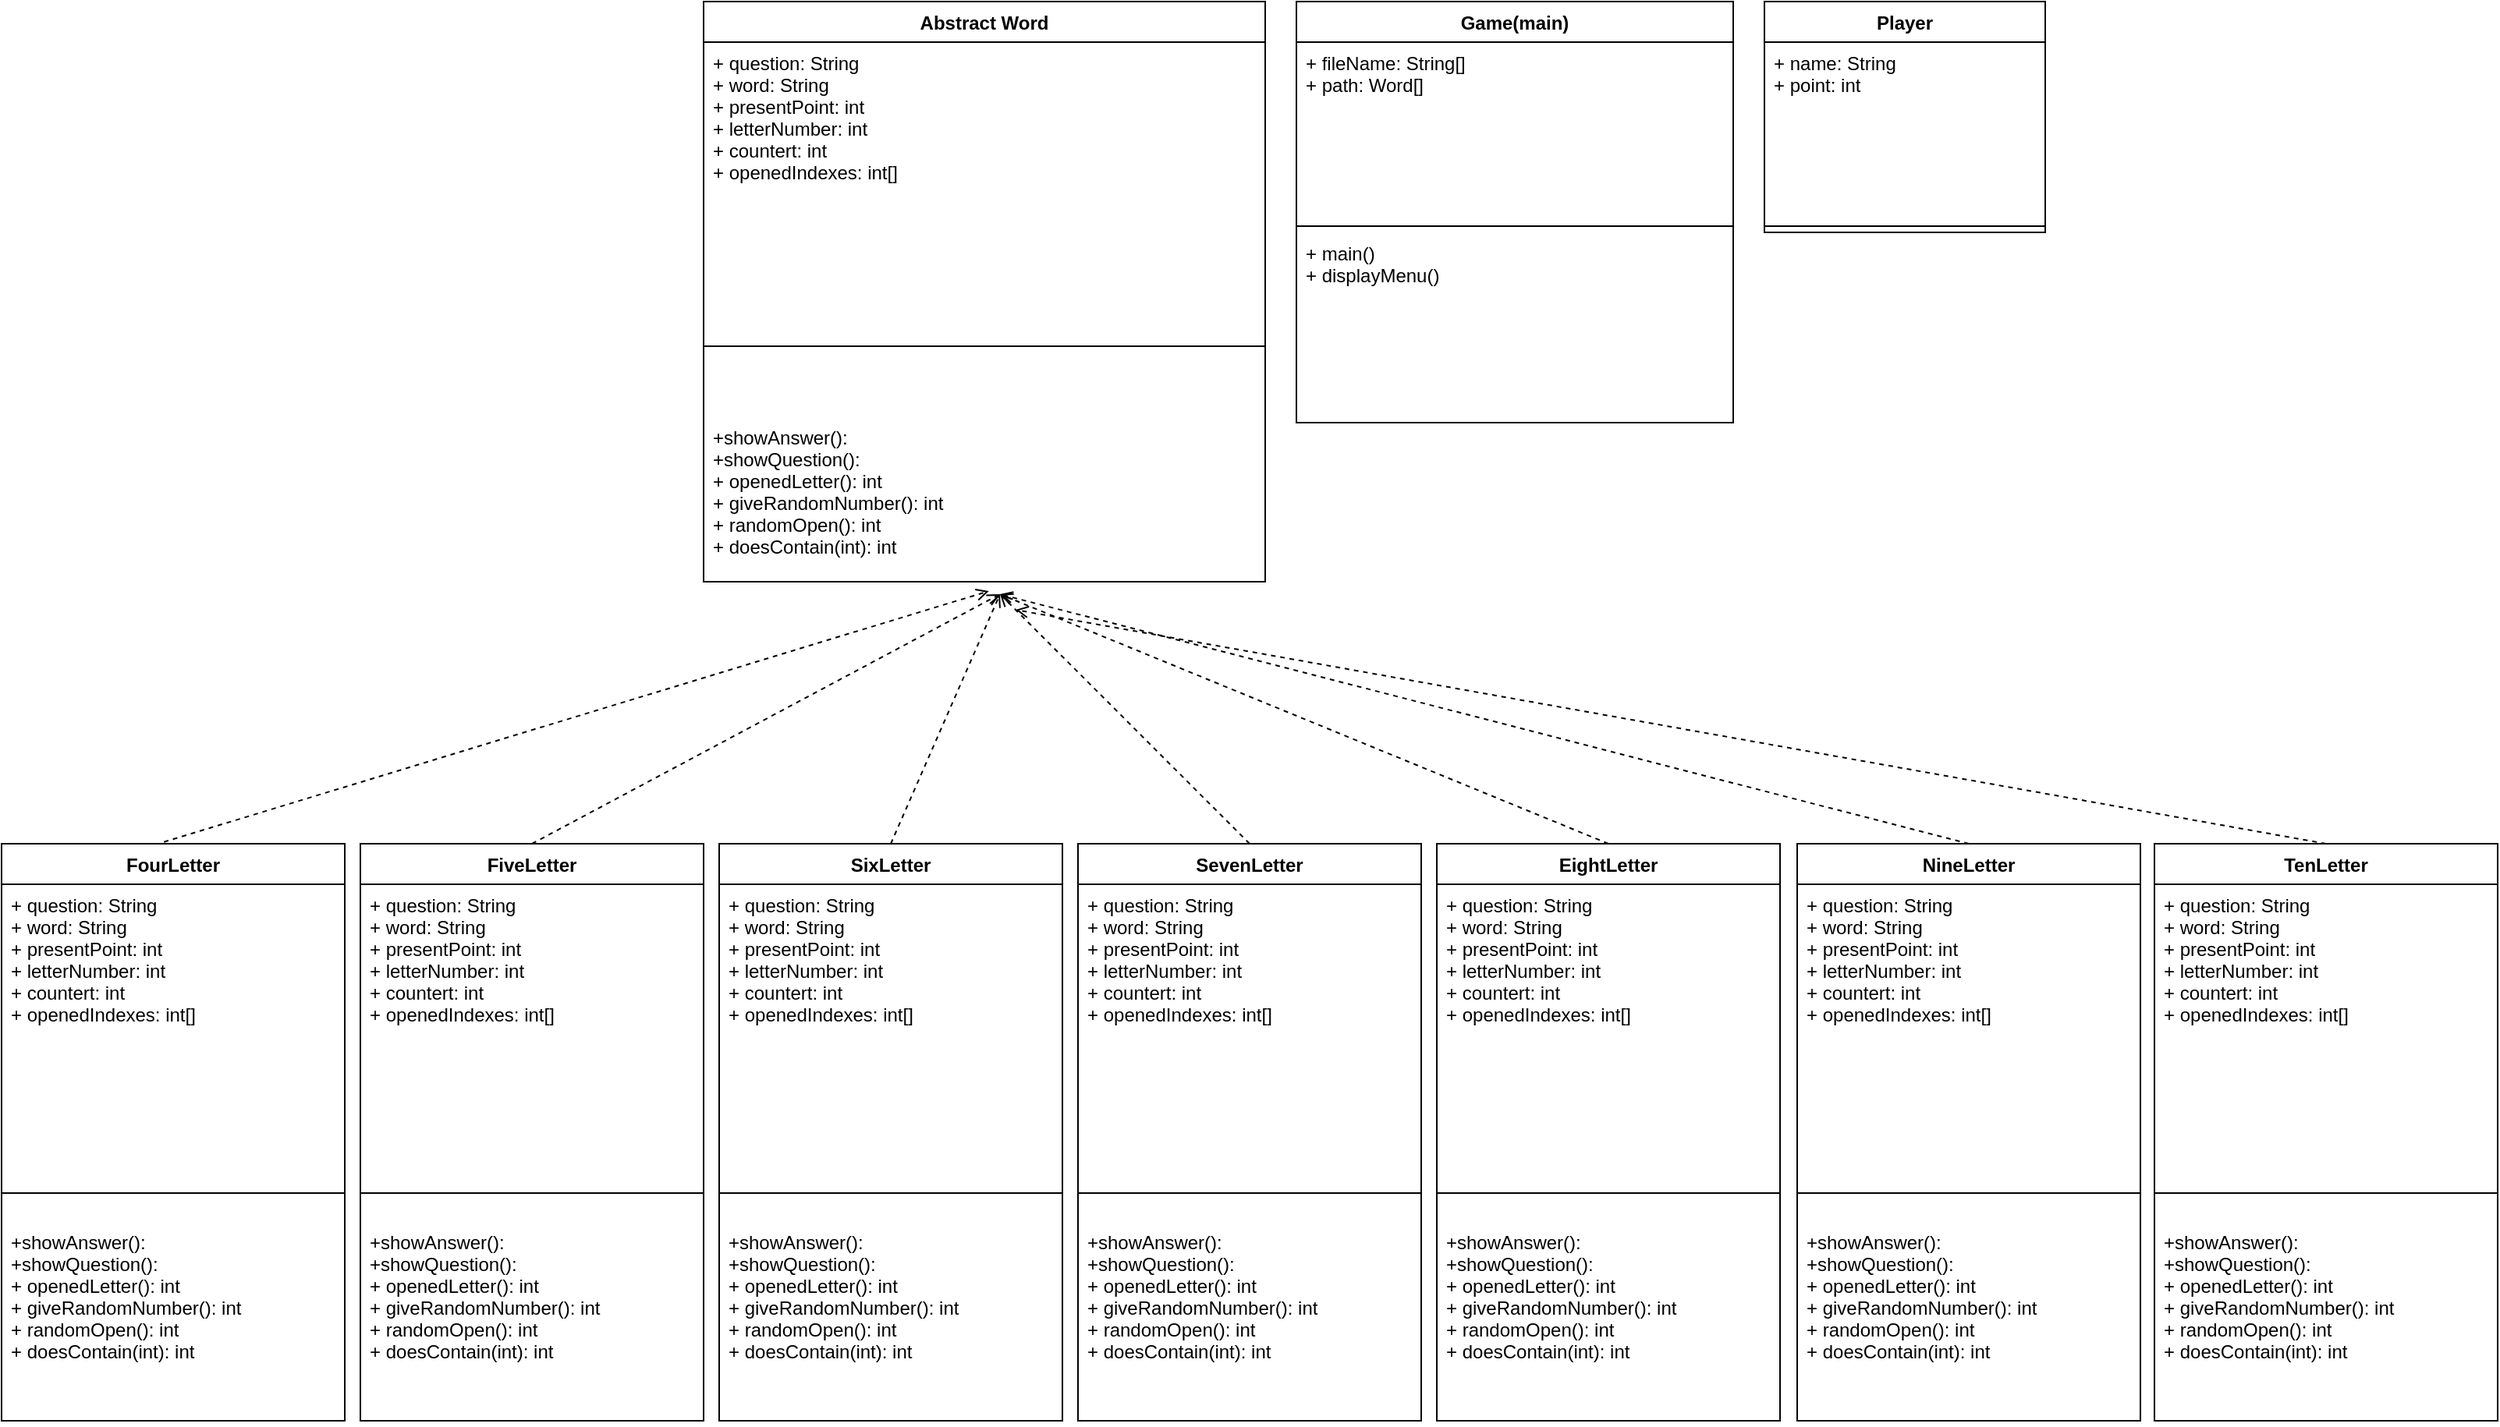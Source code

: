 <mxfile version="20.7.4" type="github">
  <diagram id="G4Ipju4bLF8DtLiGqTVV" name="Sayfa -1">
    <mxGraphModel dx="3299" dy="2375" grid="1" gridSize="10" guides="1" tooltips="1" connect="1" arrows="1" fold="1" page="1" pageScale="1" pageWidth="827" pageHeight="1169" math="0" shadow="0">
      <root>
        <mxCell id="0" />
        <mxCell id="1" parent="0" />
        <mxCell id="iX-OTO_NNu1wzyV2xDbR-11" value="Abstract Word" style="swimlane;fontStyle=1;align=center;verticalAlign=top;childLayout=stackLayout;horizontal=1;startSize=26;horizontalStack=0;resizeParent=1;resizeParentMax=0;resizeLast=0;collapsible=1;marginBottom=0;" parent="1" vertex="1">
          <mxGeometry x="430" y="-70" width="360" height="372" as="geometry">
            <mxRectangle x="100" y="40" width="100" height="30" as="alternateBounds" />
          </mxGeometry>
        </mxCell>
        <mxCell id="iX-OTO_NNu1wzyV2xDbR-12" value="+ question: String&#xa;+ word: String&#xa;+ presentPoint: int&#xa;+ letterNumber: int&#xa;+ countert: int&#xa;+ openedIndexes: int[]&#xa;" style="text;strokeColor=none;fillColor=none;align=left;verticalAlign=top;spacingLeft=4;spacingRight=4;overflow=hidden;rotatable=0;points=[[0,0.5],[1,0.5]];portConstraint=eastwest;" parent="iX-OTO_NNu1wzyV2xDbR-11" vertex="1">
          <mxGeometry y="26" width="360" height="164" as="geometry" />
        </mxCell>
        <mxCell id="iX-OTO_NNu1wzyV2xDbR-13" value="" style="line;strokeWidth=1;fillColor=none;align=left;verticalAlign=middle;spacingTop=-1;spacingLeft=3;spacingRight=3;rotatable=0;labelPosition=right;points=[];portConstraint=eastwest;strokeColor=inherit;" parent="iX-OTO_NNu1wzyV2xDbR-11" vertex="1">
          <mxGeometry y="190" width="360" height="62" as="geometry" />
        </mxCell>
        <mxCell id="iX-OTO_NNu1wzyV2xDbR-14" value="&#xa;+showAnswer():&#xa;+showQuestion():&#xa;+ openedLetter(): int&#xa;+ giveRandomNumber(): int&#xa;+ randomOpen(): int&#xa;+ doesContain(int): int&#xa;" style="text;strokeColor=none;fillColor=none;align=left;verticalAlign=top;spacingLeft=4;spacingRight=4;overflow=hidden;rotatable=0;points=[[0,0.5],[1,0.5]];portConstraint=eastwest;" parent="iX-OTO_NNu1wzyV2xDbR-11" vertex="1">
          <mxGeometry y="252" width="360" height="120" as="geometry" />
        </mxCell>
        <mxCell id="iX-OTO_NNu1wzyV2xDbR-24" value="Game(main)" style="swimlane;fontStyle=1;align=center;verticalAlign=top;childLayout=stackLayout;horizontal=1;startSize=26;horizontalStack=0;resizeParent=1;resizeParentMax=0;resizeLast=0;collapsible=1;marginBottom=0;" parent="1" vertex="1">
          <mxGeometry x="810" y="-70" width="280" height="270" as="geometry">
            <mxRectangle x="230" y="510" width="100" height="30" as="alternateBounds" />
          </mxGeometry>
        </mxCell>
        <mxCell id="iX-OTO_NNu1wzyV2xDbR-25" value="+ fileName: String[]&#xa;+ path: Word[]" style="text;strokeColor=none;fillColor=none;align=left;verticalAlign=top;spacingLeft=4;spacingRight=4;overflow=hidden;rotatable=0;points=[[0,0.5],[1,0.5]];portConstraint=eastwest;" parent="iX-OTO_NNu1wzyV2xDbR-24" vertex="1">
          <mxGeometry y="26" width="280" height="114" as="geometry" />
        </mxCell>
        <mxCell id="iX-OTO_NNu1wzyV2xDbR-26" value="" style="line;strokeWidth=1;fillColor=none;align=left;verticalAlign=middle;spacingTop=-1;spacingLeft=3;spacingRight=3;rotatable=0;labelPosition=right;points=[];portConstraint=eastwest;strokeColor=inherit;" parent="iX-OTO_NNu1wzyV2xDbR-24" vertex="1">
          <mxGeometry y="140" width="280" height="8" as="geometry" />
        </mxCell>
        <mxCell id="iX-OTO_NNu1wzyV2xDbR-27" value="+ main()&#xa;+ displayMenu()" style="text;strokeColor=none;fillColor=none;align=left;verticalAlign=top;spacingLeft=4;spacingRight=4;overflow=hidden;rotatable=0;points=[[0,0.5],[1,0.5]];portConstraint=eastwest;" parent="iX-OTO_NNu1wzyV2xDbR-24" vertex="1">
          <mxGeometry y="148" width="280" height="122" as="geometry" />
        </mxCell>
        <mxCell id="iX-OTO_NNu1wzyV2xDbR-32" value="FourLetter" style="swimlane;fontStyle=1;align=center;verticalAlign=top;childLayout=stackLayout;horizontal=1;startSize=26;horizontalStack=0;resizeParent=1;resizeParentMax=0;resizeLast=0;collapsible=1;marginBottom=0;" parent="1" vertex="1">
          <mxGeometry x="-20" y="470" width="220" height="370" as="geometry">
            <mxRectangle x="230" y="510" width="100" height="30" as="alternateBounds" />
          </mxGeometry>
        </mxCell>
        <mxCell id="iX-OTO_NNu1wzyV2xDbR-33" value="+ question: String&#xa;+ word: String&#xa;+ presentPoint: int&#xa;+ letterNumber: int&#xa;+ countert: int&#xa;+ openedIndexes: int[]&#xa;&#xa;&#xa;" style="text;strokeColor=none;fillColor=none;align=left;verticalAlign=top;spacingLeft=4;spacingRight=4;overflow=hidden;rotatable=0;points=[[0,0.5],[1,0.5]];portConstraint=eastwest;" parent="iX-OTO_NNu1wzyV2xDbR-32" vertex="1">
          <mxGeometry y="26" width="220" height="194" as="geometry" />
        </mxCell>
        <mxCell id="iX-OTO_NNu1wzyV2xDbR-34" value="" style="line;strokeWidth=1;fillColor=none;align=left;verticalAlign=middle;spacingTop=-1;spacingLeft=3;spacingRight=3;rotatable=0;labelPosition=right;points=[];portConstraint=eastwest;strokeColor=inherit;" parent="iX-OTO_NNu1wzyV2xDbR-32" vertex="1">
          <mxGeometry y="220" width="220" height="8" as="geometry" />
        </mxCell>
        <mxCell id="iX-OTO_NNu1wzyV2xDbR-35" value="&#xa;+showAnswer():&#xa;+showQuestion():&#xa;+ openedLetter(): int&#xa;+ giveRandomNumber(): int&#xa;+ randomOpen(): int&#xa;+ doesContain(int): int&#xa;&#xa;&#xa;" style="text;strokeColor=none;fillColor=none;align=left;verticalAlign=top;spacingLeft=4;spacingRight=4;overflow=hidden;rotatable=0;points=[[0,0.5],[1,0.5]];portConstraint=eastwest;" parent="iX-OTO_NNu1wzyV2xDbR-32" vertex="1">
          <mxGeometry y="228" width="220" height="142" as="geometry" />
        </mxCell>
        <mxCell id="iX-OTO_NNu1wzyV2xDbR-36" value="Player" style="swimlane;fontStyle=1;align=center;verticalAlign=top;childLayout=stackLayout;horizontal=1;startSize=26;horizontalStack=0;resizeParent=1;resizeParentMax=0;resizeLast=0;collapsible=1;marginBottom=0;" parent="1" vertex="1">
          <mxGeometry x="1110" y="-70" width="180" height="148" as="geometry">
            <mxRectangle x="230" y="510" width="100" height="30" as="alternateBounds" />
          </mxGeometry>
        </mxCell>
        <mxCell id="iX-OTO_NNu1wzyV2xDbR-37" value="+ name: String&#xa;+ point: int&#xa;&#xa;" style="text;strokeColor=none;fillColor=none;align=left;verticalAlign=top;spacingLeft=4;spacingRight=4;overflow=hidden;rotatable=0;points=[[0,0.5],[1,0.5]];portConstraint=eastwest;" parent="iX-OTO_NNu1wzyV2xDbR-36" vertex="1">
          <mxGeometry y="26" width="180" height="114" as="geometry" />
        </mxCell>
        <mxCell id="iX-OTO_NNu1wzyV2xDbR-38" value="" style="line;strokeWidth=1;fillColor=none;align=left;verticalAlign=middle;spacingTop=-1;spacingLeft=3;spacingRight=3;rotatable=0;labelPosition=right;points=[];portConstraint=eastwest;strokeColor=inherit;" parent="iX-OTO_NNu1wzyV2xDbR-36" vertex="1">
          <mxGeometry y="140" width="180" height="8" as="geometry" />
        </mxCell>
        <mxCell id="9QFWOdV-31TfVL82Q7nz-3" value="" style="html=1;verticalAlign=bottom;labelBackgroundColor=none;endArrow=open;endFill=0;dashed=1;rounded=0;entryX=0.508;entryY=1.05;entryDx=0;entryDy=0;entryPerimeter=0;exitX=0.473;exitY=-0.003;exitDx=0;exitDy=0;exitPerimeter=0;" edge="1" parent="1" source="iX-OTO_NNu1wzyV2xDbR-32" target="iX-OTO_NNu1wzyV2xDbR-14">
          <mxGeometry width="160" relative="1" as="geometry">
            <mxPoint x="120" y="410" as="sourcePoint" />
            <mxPoint x="280" y="410" as="targetPoint" />
          </mxGeometry>
        </mxCell>
        <mxCell id="9QFWOdV-31TfVL82Q7nz-4" value="FiveLetter" style="swimlane;fontStyle=1;align=center;verticalAlign=top;childLayout=stackLayout;horizontal=1;startSize=26;horizontalStack=0;resizeParent=1;resizeParentMax=0;resizeLast=0;collapsible=1;marginBottom=0;" vertex="1" parent="1">
          <mxGeometry x="210" y="470" width="220" height="370" as="geometry">
            <mxRectangle x="230" y="510" width="100" height="30" as="alternateBounds" />
          </mxGeometry>
        </mxCell>
        <mxCell id="9QFWOdV-31TfVL82Q7nz-5" value="+ question: String&#xa;+ word: String&#xa;+ presentPoint: int&#xa;+ letterNumber: int&#xa;+ countert: int&#xa;+ openedIndexes: int[]&#xa;&#xa;&#xa;" style="text;strokeColor=none;fillColor=none;align=left;verticalAlign=top;spacingLeft=4;spacingRight=4;overflow=hidden;rotatable=0;points=[[0,0.5],[1,0.5]];portConstraint=eastwest;" vertex="1" parent="9QFWOdV-31TfVL82Q7nz-4">
          <mxGeometry y="26" width="220" height="194" as="geometry" />
        </mxCell>
        <mxCell id="9QFWOdV-31TfVL82Q7nz-6" value="" style="line;strokeWidth=1;fillColor=none;align=left;verticalAlign=middle;spacingTop=-1;spacingLeft=3;spacingRight=3;rotatable=0;labelPosition=right;points=[];portConstraint=eastwest;strokeColor=inherit;" vertex="1" parent="9QFWOdV-31TfVL82Q7nz-4">
          <mxGeometry y="220" width="220" height="8" as="geometry" />
        </mxCell>
        <mxCell id="9QFWOdV-31TfVL82Q7nz-7" value="&#xa;+showAnswer():&#xa;+showQuestion():&#xa;+ openedLetter(): int&#xa;+ giveRandomNumber(): int&#xa;+ randomOpen(): int&#xa;+ doesContain(int): int&#xa;&#xa;&#xa;" style="text;strokeColor=none;fillColor=none;align=left;verticalAlign=top;spacingLeft=4;spacingRight=4;overflow=hidden;rotatable=0;points=[[0,0.5],[1,0.5]];portConstraint=eastwest;" vertex="1" parent="9QFWOdV-31TfVL82Q7nz-4">
          <mxGeometry y="228" width="220" height="142" as="geometry" />
        </mxCell>
        <mxCell id="9QFWOdV-31TfVL82Q7nz-8" value="SixLetter" style="swimlane;fontStyle=1;align=center;verticalAlign=top;childLayout=stackLayout;horizontal=1;startSize=26;horizontalStack=0;resizeParent=1;resizeParentMax=0;resizeLast=0;collapsible=1;marginBottom=0;" vertex="1" parent="1">
          <mxGeometry x="440" y="470" width="220" height="370" as="geometry">
            <mxRectangle x="230" y="510" width="100" height="30" as="alternateBounds" />
          </mxGeometry>
        </mxCell>
        <mxCell id="9QFWOdV-31TfVL82Q7nz-9" value="+ question: String&#xa;+ word: String&#xa;+ presentPoint: int&#xa;+ letterNumber: int&#xa;+ countert: int&#xa;+ openedIndexes: int[]&#xa;&#xa;&#xa;" style="text;strokeColor=none;fillColor=none;align=left;verticalAlign=top;spacingLeft=4;spacingRight=4;overflow=hidden;rotatable=0;points=[[0,0.5],[1,0.5]];portConstraint=eastwest;" vertex="1" parent="9QFWOdV-31TfVL82Q7nz-8">
          <mxGeometry y="26" width="220" height="194" as="geometry" />
        </mxCell>
        <mxCell id="9QFWOdV-31TfVL82Q7nz-10" value="" style="line;strokeWidth=1;fillColor=none;align=left;verticalAlign=middle;spacingTop=-1;spacingLeft=3;spacingRight=3;rotatable=0;labelPosition=right;points=[];portConstraint=eastwest;strokeColor=inherit;" vertex="1" parent="9QFWOdV-31TfVL82Q7nz-8">
          <mxGeometry y="220" width="220" height="8" as="geometry" />
        </mxCell>
        <mxCell id="9QFWOdV-31TfVL82Q7nz-11" value="&#xa;+showAnswer():&#xa;+showQuestion():&#xa;+ openedLetter(): int&#xa;+ giveRandomNumber(): int&#xa;+ randomOpen(): int&#xa;+ doesContain(int): int&#xa;&#xa;&#xa;" style="text;strokeColor=none;fillColor=none;align=left;verticalAlign=top;spacingLeft=4;spacingRight=4;overflow=hidden;rotatable=0;points=[[0,0.5],[1,0.5]];portConstraint=eastwest;" vertex="1" parent="9QFWOdV-31TfVL82Q7nz-8">
          <mxGeometry y="228" width="220" height="142" as="geometry" />
        </mxCell>
        <mxCell id="9QFWOdV-31TfVL82Q7nz-12" value="SevenLetter" style="swimlane;fontStyle=1;align=center;verticalAlign=top;childLayout=stackLayout;horizontal=1;startSize=26;horizontalStack=0;resizeParent=1;resizeParentMax=0;resizeLast=0;collapsible=1;marginBottom=0;" vertex="1" parent="1">
          <mxGeometry x="670" y="470" width="220" height="370" as="geometry">
            <mxRectangle x="230" y="510" width="100" height="30" as="alternateBounds" />
          </mxGeometry>
        </mxCell>
        <mxCell id="9QFWOdV-31TfVL82Q7nz-32" value="" style="html=1;verticalAlign=bottom;labelBackgroundColor=none;endArrow=open;endFill=0;dashed=1;rounded=0;exitX=0.5;exitY=0;exitDx=0;exitDy=0;" edge="1" parent="9QFWOdV-31TfVL82Q7nz-12" source="9QFWOdV-31TfVL82Q7nz-20">
          <mxGeometry width="160" relative="1" as="geometry">
            <mxPoint x="240" y="-80" as="sourcePoint" />
            <mxPoint x="-50" y="-160" as="targetPoint" />
          </mxGeometry>
        </mxCell>
        <mxCell id="9QFWOdV-31TfVL82Q7nz-13" value="+ question: String&#xa;+ word: String&#xa;+ presentPoint: int&#xa;+ letterNumber: int&#xa;+ countert: int&#xa;+ openedIndexes: int[]&#xa;&#xa;&#xa;" style="text;strokeColor=none;fillColor=none;align=left;verticalAlign=top;spacingLeft=4;spacingRight=4;overflow=hidden;rotatable=0;points=[[0,0.5],[1,0.5]];portConstraint=eastwest;" vertex="1" parent="9QFWOdV-31TfVL82Q7nz-12">
          <mxGeometry y="26" width="220" height="194" as="geometry" />
        </mxCell>
        <mxCell id="9QFWOdV-31TfVL82Q7nz-14" value="" style="line;strokeWidth=1;fillColor=none;align=left;verticalAlign=middle;spacingTop=-1;spacingLeft=3;spacingRight=3;rotatable=0;labelPosition=right;points=[];portConstraint=eastwest;strokeColor=inherit;" vertex="1" parent="9QFWOdV-31TfVL82Q7nz-12">
          <mxGeometry y="220" width="220" height="8" as="geometry" />
        </mxCell>
        <mxCell id="9QFWOdV-31TfVL82Q7nz-15" value="&#xa;+showAnswer():&#xa;+showQuestion():&#xa;+ openedLetter(): int&#xa;+ giveRandomNumber(): int&#xa;+ randomOpen(): int&#xa;+ doesContain(int): int&#xa;&#xa;&#xa;" style="text;strokeColor=none;fillColor=none;align=left;verticalAlign=top;spacingLeft=4;spacingRight=4;overflow=hidden;rotatable=0;points=[[0,0.5],[1,0.5]];portConstraint=eastwest;" vertex="1" parent="9QFWOdV-31TfVL82Q7nz-12">
          <mxGeometry y="228" width="220" height="142" as="geometry" />
        </mxCell>
        <mxCell id="9QFWOdV-31TfVL82Q7nz-16" value="EightLetter" style="swimlane;fontStyle=1;align=center;verticalAlign=top;childLayout=stackLayout;horizontal=1;startSize=26;horizontalStack=0;resizeParent=1;resizeParentMax=0;resizeLast=0;collapsible=1;marginBottom=0;" vertex="1" parent="1">
          <mxGeometry x="900" y="470" width="220" height="370" as="geometry">
            <mxRectangle x="230" y="510" width="100" height="30" as="alternateBounds" />
          </mxGeometry>
        </mxCell>
        <mxCell id="9QFWOdV-31TfVL82Q7nz-17" value="+ question: String&#xa;+ word: String&#xa;+ presentPoint: int&#xa;+ letterNumber: int&#xa;+ countert: int&#xa;+ openedIndexes: int[]&#xa;&#xa;&#xa;" style="text;strokeColor=none;fillColor=none;align=left;verticalAlign=top;spacingLeft=4;spacingRight=4;overflow=hidden;rotatable=0;points=[[0,0.5],[1,0.5]];portConstraint=eastwest;" vertex="1" parent="9QFWOdV-31TfVL82Q7nz-16">
          <mxGeometry y="26" width="220" height="194" as="geometry" />
        </mxCell>
        <mxCell id="9QFWOdV-31TfVL82Q7nz-18" value="" style="line;strokeWidth=1;fillColor=none;align=left;verticalAlign=middle;spacingTop=-1;spacingLeft=3;spacingRight=3;rotatable=0;labelPosition=right;points=[];portConstraint=eastwest;strokeColor=inherit;" vertex="1" parent="9QFWOdV-31TfVL82Q7nz-16">
          <mxGeometry y="220" width="220" height="8" as="geometry" />
        </mxCell>
        <mxCell id="9QFWOdV-31TfVL82Q7nz-19" value="&#xa;+showAnswer():&#xa;+showQuestion():&#xa;+ openedLetter(): int&#xa;+ giveRandomNumber(): int&#xa;+ randomOpen(): int&#xa;+ doesContain(int): int&#xa;&#xa;&#xa;" style="text;strokeColor=none;fillColor=none;align=left;verticalAlign=top;spacingLeft=4;spacingRight=4;overflow=hidden;rotatable=0;points=[[0,0.5],[1,0.5]];portConstraint=eastwest;" vertex="1" parent="9QFWOdV-31TfVL82Q7nz-16">
          <mxGeometry y="228" width="220" height="142" as="geometry" />
        </mxCell>
        <mxCell id="9QFWOdV-31TfVL82Q7nz-20" value="NineLetter" style="swimlane;fontStyle=1;align=center;verticalAlign=top;childLayout=stackLayout;horizontal=1;startSize=26;horizontalStack=0;resizeParent=1;resizeParentMax=0;resizeLast=0;collapsible=1;marginBottom=0;" vertex="1" parent="1">
          <mxGeometry x="1131" y="470" width="220" height="370" as="geometry">
            <mxRectangle x="230" y="510" width="100" height="30" as="alternateBounds" />
          </mxGeometry>
        </mxCell>
        <mxCell id="9QFWOdV-31TfVL82Q7nz-21" value="+ question: String&#xa;+ word: String&#xa;+ presentPoint: int&#xa;+ letterNumber: int&#xa;+ countert: int&#xa;+ openedIndexes: int[]&#xa;&#xa;&#xa;" style="text;strokeColor=none;fillColor=none;align=left;verticalAlign=top;spacingLeft=4;spacingRight=4;overflow=hidden;rotatable=0;points=[[0,0.5],[1,0.5]];portConstraint=eastwest;" vertex="1" parent="9QFWOdV-31TfVL82Q7nz-20">
          <mxGeometry y="26" width="220" height="194" as="geometry" />
        </mxCell>
        <mxCell id="9QFWOdV-31TfVL82Q7nz-22" value="" style="line;strokeWidth=1;fillColor=none;align=left;verticalAlign=middle;spacingTop=-1;spacingLeft=3;spacingRight=3;rotatable=0;labelPosition=right;points=[];portConstraint=eastwest;strokeColor=inherit;" vertex="1" parent="9QFWOdV-31TfVL82Q7nz-20">
          <mxGeometry y="220" width="220" height="8" as="geometry" />
        </mxCell>
        <mxCell id="9QFWOdV-31TfVL82Q7nz-23" value="&#xa;+showAnswer():&#xa;+showQuestion():&#xa;+ openedLetter(): int&#xa;+ giveRandomNumber(): int&#xa;+ randomOpen(): int&#xa;+ doesContain(int): int&#xa;&#xa;&#xa;" style="text;strokeColor=none;fillColor=none;align=left;verticalAlign=top;spacingLeft=4;spacingRight=4;overflow=hidden;rotatable=0;points=[[0,0.5],[1,0.5]];portConstraint=eastwest;" vertex="1" parent="9QFWOdV-31TfVL82Q7nz-20">
          <mxGeometry y="228" width="220" height="142" as="geometry" />
        </mxCell>
        <mxCell id="9QFWOdV-31TfVL82Q7nz-24" value="TenLetter" style="swimlane;fontStyle=1;align=center;verticalAlign=top;childLayout=stackLayout;horizontal=1;startSize=26;horizontalStack=0;resizeParent=1;resizeParentMax=0;resizeLast=0;collapsible=1;marginBottom=0;" vertex="1" parent="1">
          <mxGeometry x="1360" y="470" width="220" height="370" as="geometry">
            <mxRectangle x="230" y="510" width="100" height="30" as="alternateBounds" />
          </mxGeometry>
        </mxCell>
        <mxCell id="9QFWOdV-31TfVL82Q7nz-25" value="+ question: String&#xa;+ word: String&#xa;+ presentPoint: int&#xa;+ letterNumber: int&#xa;+ countert: int&#xa;+ openedIndexes: int[]&#xa;&#xa;&#xa;" style="text;strokeColor=none;fillColor=none;align=left;verticalAlign=top;spacingLeft=4;spacingRight=4;overflow=hidden;rotatable=0;points=[[0,0.5],[1,0.5]];portConstraint=eastwest;" vertex="1" parent="9QFWOdV-31TfVL82Q7nz-24">
          <mxGeometry y="26" width="220" height="194" as="geometry" />
        </mxCell>
        <mxCell id="9QFWOdV-31TfVL82Q7nz-26" value="" style="line;strokeWidth=1;fillColor=none;align=left;verticalAlign=middle;spacingTop=-1;spacingLeft=3;spacingRight=3;rotatable=0;labelPosition=right;points=[];portConstraint=eastwest;strokeColor=inherit;" vertex="1" parent="9QFWOdV-31TfVL82Q7nz-24">
          <mxGeometry y="220" width="220" height="8" as="geometry" />
        </mxCell>
        <mxCell id="9QFWOdV-31TfVL82Q7nz-27" value="&#xa;+showAnswer():&#xa;+showQuestion():&#xa;+ openedLetter(): int&#xa;+ giveRandomNumber(): int&#xa;+ randomOpen(): int&#xa;+ doesContain(int): int&#xa;&#xa;&#xa;" style="text;strokeColor=none;fillColor=none;align=left;verticalAlign=top;spacingLeft=4;spacingRight=4;overflow=hidden;rotatable=0;points=[[0,0.5],[1,0.5]];portConstraint=eastwest;" vertex="1" parent="9QFWOdV-31TfVL82Q7nz-24">
          <mxGeometry y="228" width="220" height="142" as="geometry" />
        </mxCell>
        <mxCell id="9QFWOdV-31TfVL82Q7nz-28" value="" style="html=1;verticalAlign=bottom;labelBackgroundColor=none;endArrow=open;endFill=0;dashed=1;rounded=0;exitX=0.5;exitY=0;exitDx=0;exitDy=0;" edge="1" parent="1" source="9QFWOdV-31TfVL82Q7nz-4">
          <mxGeometry width="160" relative="1" as="geometry">
            <mxPoint x="141.18" y="510.89" as="sourcePoint" />
            <mxPoint x="620" y="310" as="targetPoint" />
          </mxGeometry>
        </mxCell>
        <mxCell id="9QFWOdV-31TfVL82Q7nz-29" value="" style="html=1;verticalAlign=bottom;labelBackgroundColor=none;endArrow=open;endFill=0;dashed=1;rounded=0;exitX=0.5;exitY=0;exitDx=0;exitDy=0;" edge="1" parent="1" source="9QFWOdV-31TfVL82Q7nz-12">
          <mxGeometry width="160" relative="1" as="geometry">
            <mxPoint x="270.0" y="540.89" as="sourcePoint" />
            <mxPoint x="620" y="310" as="targetPoint" />
          </mxGeometry>
        </mxCell>
        <mxCell id="9QFWOdV-31TfVL82Q7nz-30" value="" style="html=1;verticalAlign=bottom;labelBackgroundColor=none;endArrow=open;endFill=0;dashed=1;rounded=0;exitX=0.5;exitY=0;exitDx=0;exitDy=0;" edge="1" parent="1" source="9QFWOdV-31TfVL82Q7nz-8">
          <mxGeometry width="160" relative="1" as="geometry">
            <mxPoint x="285.59" y="540.89" as="sourcePoint" />
            <mxPoint x="620" y="310" as="targetPoint" />
          </mxGeometry>
        </mxCell>
        <mxCell id="9QFWOdV-31TfVL82Q7nz-31" value="" style="html=1;verticalAlign=bottom;labelBackgroundColor=none;endArrow=open;endFill=0;dashed=1;rounded=0;exitX=0.5;exitY=0;exitDx=0;exitDy=0;" edge="1" parent="1" source="9QFWOdV-31TfVL82Q7nz-16">
          <mxGeometry width="160" relative="1" as="geometry">
            <mxPoint x="920" y="440" as="sourcePoint" />
            <mxPoint x="620" y="310" as="targetPoint" />
          </mxGeometry>
        </mxCell>
        <mxCell id="9QFWOdV-31TfVL82Q7nz-33" value="" style="html=1;verticalAlign=bottom;labelBackgroundColor=none;endArrow=open;endFill=0;dashed=1;rounded=0;exitX=0.5;exitY=0;exitDx=0;exitDy=0;" edge="1" parent="1" source="9QFWOdV-31TfVL82Q7nz-24">
          <mxGeometry width="160" relative="1" as="geometry">
            <mxPoint x="1390" y="450" as="sourcePoint" />
            <mxPoint x="630" y="320" as="targetPoint" />
          </mxGeometry>
        </mxCell>
      </root>
    </mxGraphModel>
  </diagram>
</mxfile>

